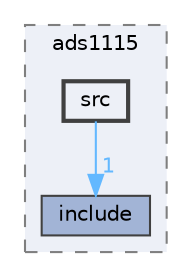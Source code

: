 digraph "Software/Firmware/project/ads1115/src"
{
 // LATEX_PDF_SIZE
  bgcolor="transparent";
  edge [fontname=Helvetica,fontsize=10,labelfontname=Helvetica,labelfontsize=10];
  node [fontname=Helvetica,fontsize=10,shape=box,height=0.2,width=0.4];
  compound=true
  subgraph clusterdir_970d6700fad0eea1fd73061d0f7b3c90 {
    graph [ bgcolor="#edf0f7", pencolor="grey50", label="ads1115", fontname=Helvetica,fontsize=10 style="filled,dashed", URL="dir_970d6700fad0eea1fd73061d0f7b3c90.html",tooltip=""]
  dir_36995afa01e04bb4b2112f7dcb1941d5 [label="include", fillcolor="#a2b4d6", color="grey25", style="filled", URL="dir_36995afa01e04bb4b2112f7dcb1941d5.html",tooltip=""];
  dir_839fbf753b9e0f13760fe2f9af0b11b6 [label="src", fillcolor="#edf0f7", color="grey25", style="filled,bold", URL="dir_839fbf753b9e0f13760fe2f9af0b11b6.html",tooltip=""];
  }
  dir_839fbf753b9e0f13760fe2f9af0b11b6->dir_36995afa01e04bb4b2112f7dcb1941d5 [headlabel="1", labeldistance=1.5 headhref="dir_000015_000005.html" href="dir_000015_000005.html" color="steelblue1" fontcolor="steelblue1"];
}
